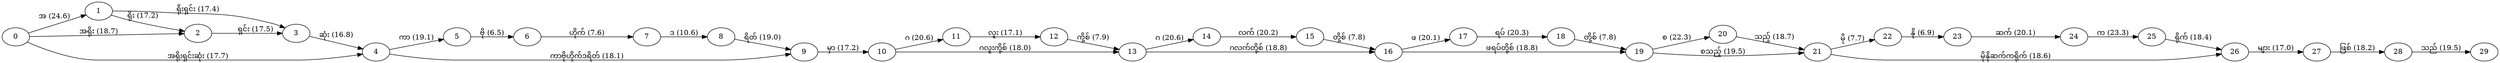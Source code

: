digraph DAG {
  rankdir=LR;
  0 -> 1 [label="အ (24.6)"];
  0 -> 2 [label="အရိုး (18.7)"];
  0 -> 4 [label="အရိုးရှင်းဆုံး (17.7)"];
  1 -> 2 [label="ရိုး (17.2)"];
  1 -> 3 [label="ရိုးရှင်း (17.4)"];
  2 -> 3 [label="ရှင်း (17.5)"];
  3 -> 4 [label="ဆုံး (16.8)"];
  4 -> 5 [label="ကာ (19.1)"];
  4 -> 9 [label="ကာဗိုဟိုက်ဒရိတ် (18.1)"];
  5 -> 6 [label="ဗို (6.5)"];
  6 -> 7 [label="ဟိုက် (7.6)"];
  7 -> 8 [label="ဒ (10.6)"];
  8 -> 9 [label="ရိတ် (19.0)"];
  9 -> 10 [label="မှာ (17.2)"];
  10 -> 11 [label="ဂ (20.6)"];
  10 -> 13 [label="ဂလူးကို့စ် (18.0)"];
  11 -> 12 [label="လူး (17.1)"];
  12 -> 13 [label="ကို့စ် (7.9)"];
  13 -> 14 [label="ဂ (20.6)"];
  13 -> 16 [label="ဂလက်တို့စ် (18.8)"];
  14 -> 15 [label="လက် (20.2)"];
  15 -> 16 [label="တို့စ် (7.8)"];
  16 -> 17 [label="ဖ (20.1)"];
  16 -> 19 [label="ဖရပ်တို့စ် (18.8)"];
  17 -> 18 [label="ရပ် (20.3)"];
  18 -> 19 [label="တို့စ် (7.8)"];
  19 -> 20 [label="စ (22.3)"];
  19 -> 21 [label="စသည့် (19.5)"];
  20 -> 21 [label="သည့် (18.7)"];
  21 -> 22 [label="မို (7.7)"];
  21 -> 26 [label="မိုနိုဆက်ကရိုက် (18.6)"];
  22 -> 23 [label="နို (6.9)"];
  23 -> 24 [label="ဆက် (20.1)"];
  24 -> 25 [label="က (23.3)"];
  25 -> 26 [label="ရိုက် (18.4)"];
  26 -> 27 [label="များ (17.0)"];
  27 -> 28 [label="ဖြစ် (18.2)"];
  28 -> 29 [label="သည် (19.5)"];
}